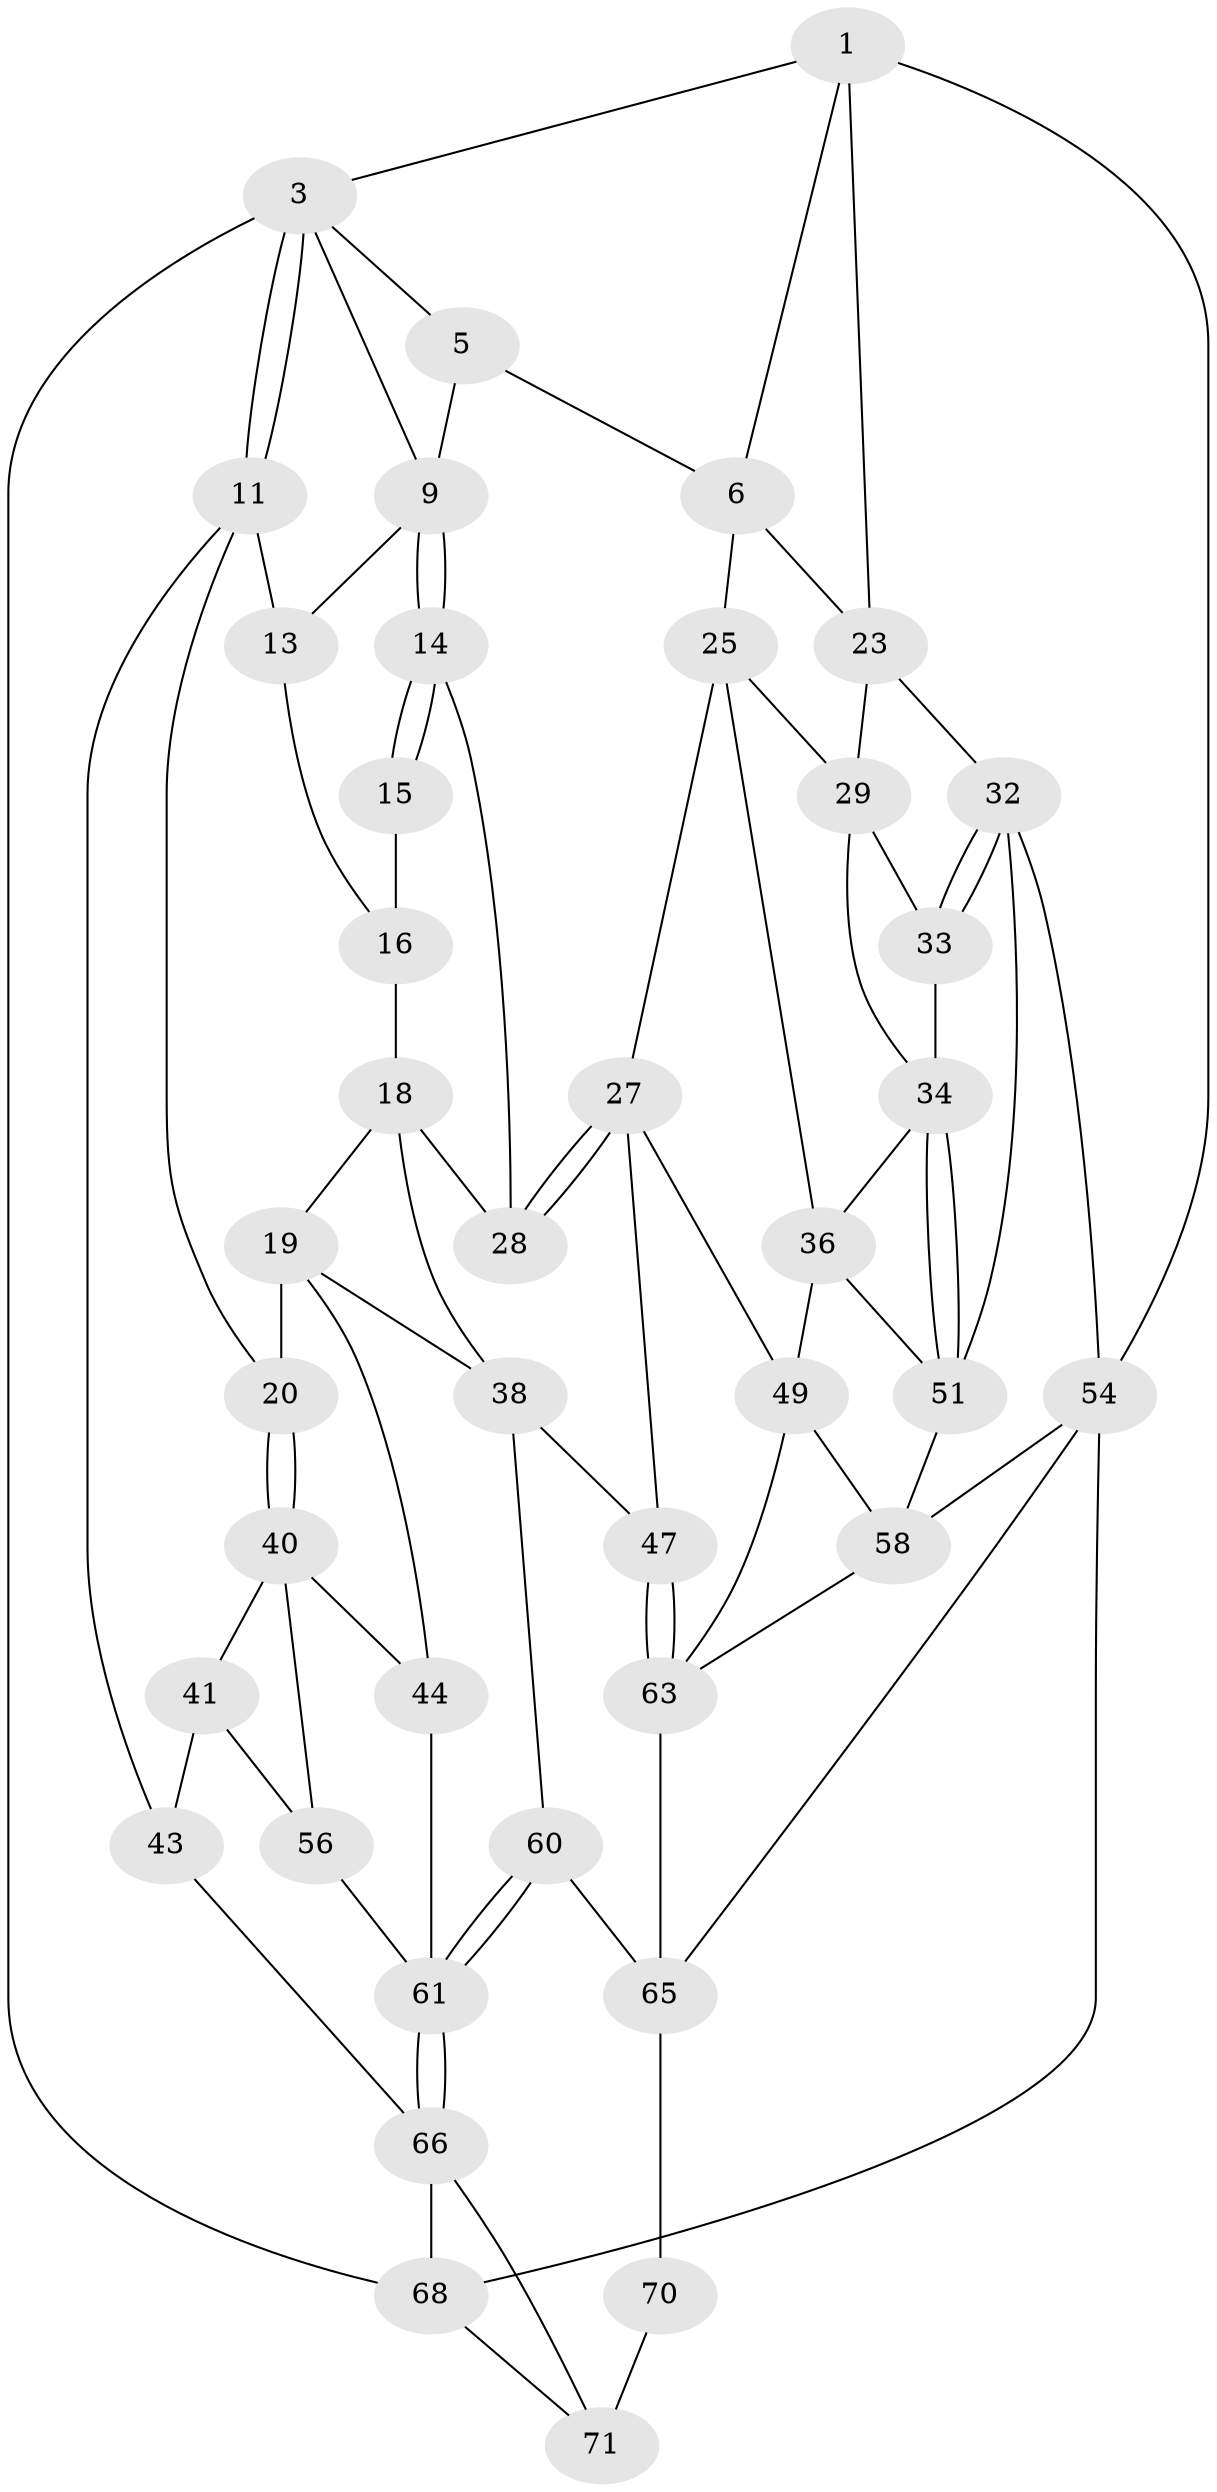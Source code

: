// original degree distribution, {3: 0.027777777777777776, 6: 0.2638888888888889, 4: 0.2916666666666667, 5: 0.4166666666666667}
// Generated by graph-tools (version 1.1) at 2025/42/03/06/25 10:42:30]
// undirected, 41 vertices, 84 edges
graph export_dot {
graph [start="1"]
  node [color=gray90,style=filled];
  1 [pos="+0.8875880094459393+0",super="+2"];
  3 [pos="+0+0",super="+4"];
  5 [pos="+0.6465339857002259+0",super="+8"];
  6 [pos="+0.8668309927612954+0.07543586453269441",super="+7"];
  9 [pos="+0.6033241438617482+0.12751838055367273",super="+10"];
  11 [pos="+0+0.2039708754820699",super="+12"];
  13 [pos="+0.3575373323159977+0"];
  14 [pos="+0.5904647249501764+0.14221741465323798",super="+22"];
  15 [pos="+0.4294306327375709+0.03374730921470793",super="+21"];
  16 [pos="+0.38421191256041737+0",super="+17"];
  18 [pos="+0.38085348820591486+0.22829478723680088",super="+31"];
  19 [pos="+0.21820767735153102+0.24651491466409084",super="+39"];
  20 [pos="+0.21728945685617485+0.24639716492865799"];
  23 [pos="+1+0.16389697220481125",super="+24"];
  25 [pos="+0.7479125997597975+0.28419890274888726",super="+26"];
  27 [pos="+0.6460987678059135+0.3327644899505117",super="+46"];
  28 [pos="+0.5415943969536248+0.28679312160247794"];
  29 [pos="+0.8650821825557359+0.22342125230474993",super="+30"];
  32 [pos="+1+0.19779032265109683",super="+53"];
  33 [pos="+0.9863959762927308+0.2744814080023466"];
  34 [pos="+0.9243605681282449+0.3813105765572366",super="+35"];
  36 [pos="+0.8236000179500983+0.4384134032824292",super="+37"];
  38 [pos="+0.4609785600917605+0.41988062656112823",super="+48"];
  40 [pos="+0.22624656243608685+0.37568189201975877",super="+45"];
  41 [pos="+0.17235707042170564+0.4108018368943369",super="+42"];
  43 [pos="+0+0.5289496216010108"];
  44 [pos="+0.4111555990537888+0.42133387251885995"];
  47 [pos="+0.6115289927057875+0.4909444386499225"];
  49 [pos="+0.7860776647340811+0.47491016643898726",super="+50"];
  51 [pos="+0.9291496424348872+0.41155925969430984",super="+52"];
  54 [pos="+1+1",super="+55"];
  56 [pos="+0.23078927377509773+0.5684944627530583",super="+57"];
  58 [pos="+0.863630241368229+0.6599821502863744",super="+59"];
  60 [pos="+0.4550493544279636+0.6554297704088209"];
  61 [pos="+0.32427474371009557+0.7044990221641632",super="+62"];
  63 [pos="+0.6659585622632382+0.5519093142751983",super="+64"];
  65 [pos="+0.6230314142061216+0.7118419443890566",super="+69"];
  66 [pos="+0.3140828778076996+0.7307992852203538",super="+67"];
  68 [pos="+0+1"];
  70 [pos="+0.6248356747930519+1"];
  71 [pos="+0.3142493582113624+0.7312556174296491",super="+72"];
  1 -- 6;
  1 -- 3;
  1 -- 54;
  1 -- 23;
  3 -- 11;
  3 -- 11;
  3 -- 68;
  3 -- 5;
  3 -- 9;
  5 -- 9;
  5 -- 6;
  6 -- 23;
  6 -- 25;
  9 -- 14;
  9 -- 14;
  9 -- 13;
  11 -- 43;
  11 -- 20;
  11 -- 13;
  13 -- 16;
  14 -- 15 [weight=2];
  14 -- 15;
  14 -- 28;
  15 -- 16 [weight=2];
  16 -- 18;
  18 -- 19;
  18 -- 28;
  18 -- 38;
  19 -- 20;
  19 -- 44;
  19 -- 38;
  20 -- 40;
  20 -- 40;
  23 -- 32;
  23 -- 29;
  25 -- 27;
  25 -- 29;
  25 -- 36;
  27 -- 28;
  27 -- 28;
  27 -- 47;
  27 -- 49;
  29 -- 33;
  29 -- 34;
  32 -- 33;
  32 -- 33;
  32 -- 51;
  32 -- 54;
  33 -- 34;
  34 -- 51;
  34 -- 51;
  34 -- 36;
  36 -- 51;
  36 -- 49;
  38 -- 60;
  38 -- 47;
  40 -- 41;
  40 -- 56;
  40 -- 44;
  41 -- 43;
  41 -- 56 [weight=2];
  43 -- 66;
  44 -- 61;
  47 -- 63;
  47 -- 63;
  49 -- 58;
  49 -- 63;
  51 -- 58;
  54 -- 68;
  54 -- 65;
  54 -- 58;
  56 -- 61;
  58 -- 63;
  60 -- 61;
  60 -- 61;
  60 -- 65;
  61 -- 66;
  61 -- 66;
  63 -- 65;
  65 -- 70;
  66 -- 71;
  66 -- 68;
  68 -- 71;
  70 -- 71 [weight=2];
}
